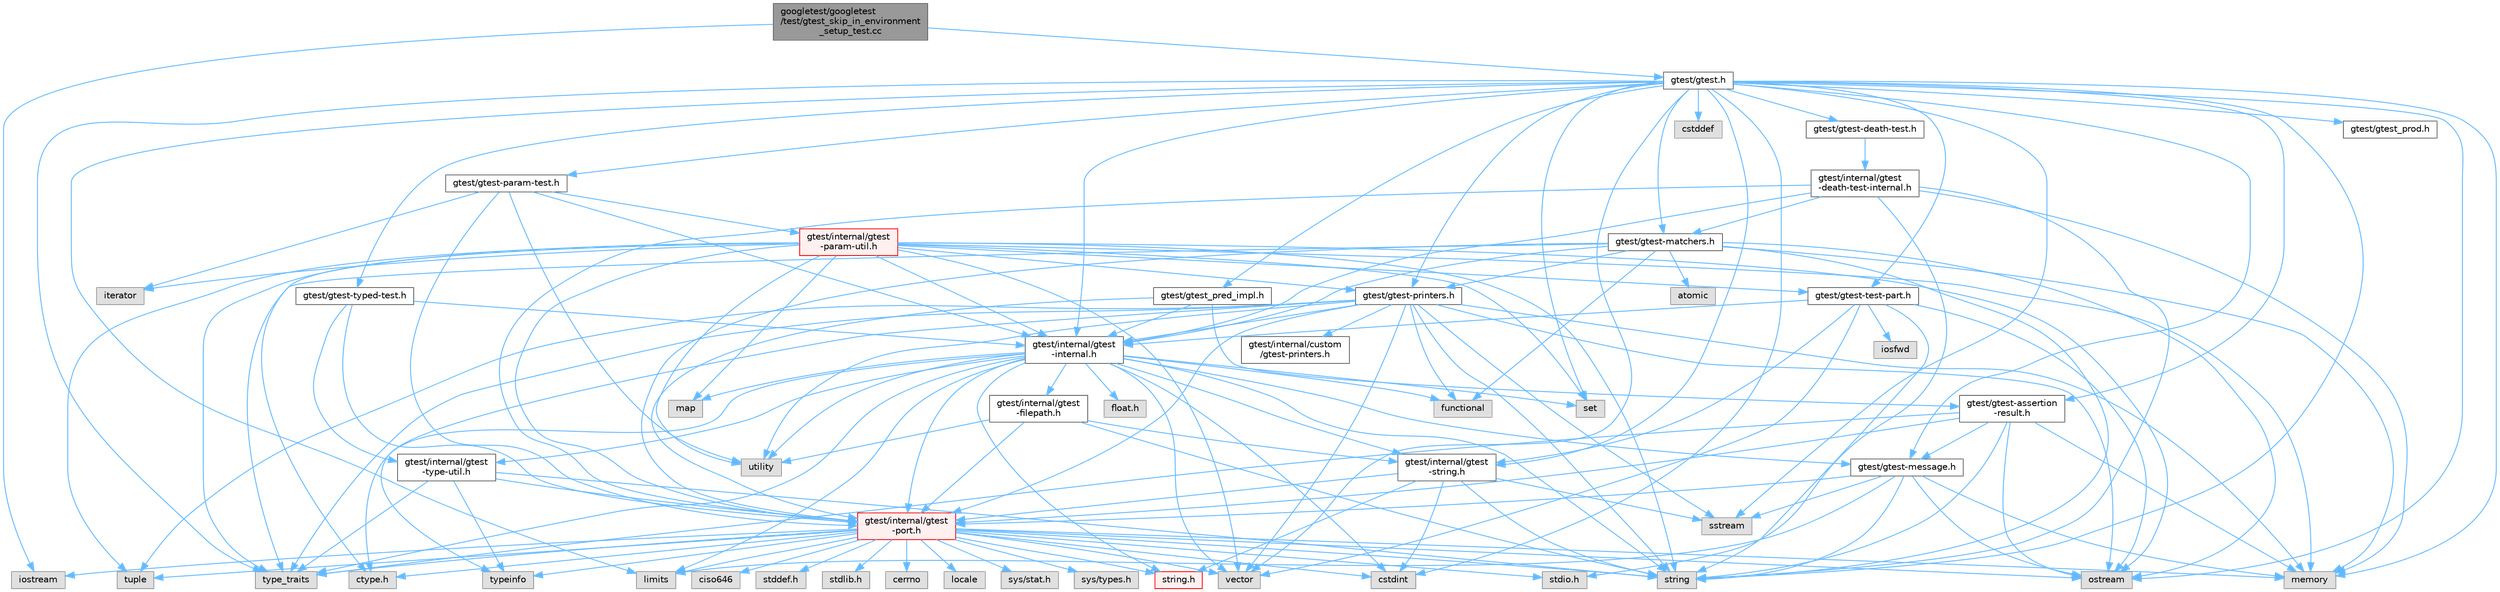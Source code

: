 digraph "googletest/googletest/test/gtest_skip_in_environment_setup_test.cc"
{
 // LATEX_PDF_SIZE
  bgcolor="transparent";
  edge [fontname=Helvetica,fontsize=10,labelfontname=Helvetica,labelfontsize=10];
  node [fontname=Helvetica,fontsize=10,shape=box,height=0.2,width=0.4];
  Node1 [id="Node000001",label="googletest/googletest\l/test/gtest_skip_in_environment\l_setup_test.cc",height=0.2,width=0.4,color="gray40", fillcolor="grey60", style="filled", fontcolor="black",tooltip=" "];
  Node1 -> Node2 [id="edge1_Node000001_Node000002",color="steelblue1",style="solid",tooltip=" "];
  Node2 [id="Node000002",label="iostream",height=0.2,width=0.4,color="grey60", fillcolor="#E0E0E0", style="filled",tooltip=" "];
  Node1 -> Node3 [id="edge2_Node000001_Node000003",color="steelblue1",style="solid",tooltip=" "];
  Node3 [id="Node000003",label="gtest/gtest.h",height=0.2,width=0.4,color="grey40", fillcolor="white", style="filled",URL="$gtest_8h.html",tooltip=" "];
  Node3 -> Node4 [id="edge3_Node000003_Node000004",color="steelblue1",style="solid",tooltip=" "];
  Node4 [id="Node000004",label="cstddef",height=0.2,width=0.4,color="grey60", fillcolor="#E0E0E0", style="filled",tooltip=" "];
  Node3 -> Node5 [id="edge4_Node000003_Node000005",color="steelblue1",style="solid",tooltip=" "];
  Node5 [id="Node000005",label="cstdint",height=0.2,width=0.4,color="grey60", fillcolor="#E0E0E0", style="filled",tooltip=" "];
  Node3 -> Node6 [id="edge5_Node000003_Node000006",color="steelblue1",style="solid",tooltip=" "];
  Node6 [id="Node000006",label="limits",height=0.2,width=0.4,color="grey60", fillcolor="#E0E0E0", style="filled",tooltip=" "];
  Node3 -> Node7 [id="edge6_Node000003_Node000007",color="steelblue1",style="solid",tooltip=" "];
  Node7 [id="Node000007",label="memory",height=0.2,width=0.4,color="grey60", fillcolor="#E0E0E0", style="filled",tooltip=" "];
  Node3 -> Node8 [id="edge7_Node000003_Node000008",color="steelblue1",style="solid",tooltip=" "];
  Node8 [id="Node000008",label="ostream",height=0.2,width=0.4,color="grey60", fillcolor="#E0E0E0", style="filled",tooltip=" "];
  Node3 -> Node9 [id="edge8_Node000003_Node000009",color="steelblue1",style="solid",tooltip=" "];
  Node9 [id="Node000009",label="set",height=0.2,width=0.4,color="grey60", fillcolor="#E0E0E0", style="filled",tooltip=" "];
  Node3 -> Node10 [id="edge9_Node000003_Node000010",color="steelblue1",style="solid",tooltip=" "];
  Node10 [id="Node000010",label="sstream",height=0.2,width=0.4,color="grey60", fillcolor="#E0E0E0", style="filled",tooltip=" "];
  Node3 -> Node11 [id="edge10_Node000003_Node000011",color="steelblue1",style="solid",tooltip=" "];
  Node11 [id="Node000011",label="string",height=0.2,width=0.4,color="grey60", fillcolor="#E0E0E0", style="filled",tooltip=" "];
  Node3 -> Node12 [id="edge11_Node000003_Node000012",color="steelblue1",style="solid",tooltip=" "];
  Node12 [id="Node000012",label="type_traits",height=0.2,width=0.4,color="grey60", fillcolor="#E0E0E0", style="filled",tooltip=" "];
  Node3 -> Node13 [id="edge12_Node000003_Node000013",color="steelblue1",style="solid",tooltip=" "];
  Node13 [id="Node000013",label="vector",height=0.2,width=0.4,color="grey60", fillcolor="#E0E0E0", style="filled",tooltip=" "];
  Node3 -> Node14 [id="edge13_Node000003_Node000014",color="steelblue1",style="solid",tooltip=" "];
  Node14 [id="Node000014",label="gtest/gtest-assertion\l-result.h",height=0.2,width=0.4,color="grey40", fillcolor="white", style="filled",URL="$gtest-assertion-result_8h.html",tooltip=" "];
  Node14 -> Node7 [id="edge14_Node000014_Node000007",color="steelblue1",style="solid",tooltip=" "];
  Node14 -> Node8 [id="edge15_Node000014_Node000008",color="steelblue1",style="solid",tooltip=" "];
  Node14 -> Node11 [id="edge16_Node000014_Node000011",color="steelblue1",style="solid",tooltip=" "];
  Node14 -> Node12 [id="edge17_Node000014_Node000012",color="steelblue1",style="solid",tooltip=" "];
  Node14 -> Node15 [id="edge18_Node000014_Node000015",color="steelblue1",style="solid",tooltip=" "];
  Node15 [id="Node000015",label="gtest/gtest-message.h",height=0.2,width=0.4,color="grey40", fillcolor="white", style="filled",URL="$gtest-message_8h.html",tooltip=" "];
  Node15 -> Node6 [id="edge19_Node000015_Node000006",color="steelblue1",style="solid",tooltip=" "];
  Node15 -> Node7 [id="edge20_Node000015_Node000007",color="steelblue1",style="solid",tooltip=" "];
  Node15 -> Node8 [id="edge21_Node000015_Node000008",color="steelblue1",style="solid",tooltip=" "];
  Node15 -> Node10 [id="edge22_Node000015_Node000010",color="steelblue1",style="solid",tooltip=" "];
  Node15 -> Node11 [id="edge23_Node000015_Node000011",color="steelblue1",style="solid",tooltip=" "];
  Node15 -> Node16 [id="edge24_Node000015_Node000016",color="steelblue1",style="solid",tooltip=" "];
  Node16 [id="Node000016",label="gtest/internal/gtest\l-port.h",height=0.2,width=0.4,color="red", fillcolor="#FFF0F0", style="filled",URL="$gtest-port_8h.html",tooltip=" "];
  Node16 -> Node17 [id="edge25_Node000016_Node000017",color="steelblue1",style="solid",tooltip=" "];
  Node17 [id="Node000017",label="ciso646",height=0.2,width=0.4,color="grey60", fillcolor="#E0E0E0", style="filled",tooltip=" "];
  Node16 -> Node18 [id="edge26_Node000016_Node000018",color="steelblue1",style="solid",tooltip=" "];
  Node18 [id="Node000018",label="ctype.h",height=0.2,width=0.4,color="grey60", fillcolor="#E0E0E0", style="filled",tooltip=" "];
  Node16 -> Node19 [id="edge27_Node000016_Node000019",color="steelblue1",style="solid",tooltip=" "];
  Node19 [id="Node000019",label="stddef.h",height=0.2,width=0.4,color="grey60", fillcolor="#E0E0E0", style="filled",tooltip=" "];
  Node16 -> Node20 [id="edge28_Node000016_Node000020",color="steelblue1",style="solid",tooltip=" "];
  Node20 [id="Node000020",label="stdio.h",height=0.2,width=0.4,color="grey60", fillcolor="#E0E0E0", style="filled",tooltip=" "];
  Node16 -> Node21 [id="edge29_Node000016_Node000021",color="steelblue1",style="solid",tooltip=" "];
  Node21 [id="Node000021",label="stdlib.h",height=0.2,width=0.4,color="grey60", fillcolor="#E0E0E0", style="filled",tooltip=" "];
  Node16 -> Node22 [id="edge30_Node000016_Node000022",color="steelblue1",style="solid",tooltip=" "];
  Node22 [id="Node000022",label="string.h",height=0.2,width=0.4,color="red", fillcolor="#FFF0F0", style="filled",URL="$string_8h.html",tooltip=" "];
  Node16 -> Node33 [id="edge31_Node000016_Node000033",color="steelblue1",style="solid",tooltip=" "];
  Node33 [id="Node000033",label="cerrno",height=0.2,width=0.4,color="grey60", fillcolor="#E0E0E0", style="filled",tooltip=" "];
  Node16 -> Node5 [id="edge32_Node000016_Node000005",color="steelblue1",style="solid",tooltip=" "];
  Node16 -> Node2 [id="edge33_Node000016_Node000002",color="steelblue1",style="solid",tooltip=" "];
  Node16 -> Node6 [id="edge34_Node000016_Node000006",color="steelblue1",style="solid",tooltip=" "];
  Node16 -> Node34 [id="edge35_Node000016_Node000034",color="steelblue1",style="solid",tooltip=" "];
  Node34 [id="Node000034",label="locale",height=0.2,width=0.4,color="grey60", fillcolor="#E0E0E0", style="filled",tooltip=" "];
  Node16 -> Node7 [id="edge36_Node000016_Node000007",color="steelblue1",style="solid",tooltip=" "];
  Node16 -> Node8 [id="edge37_Node000016_Node000008",color="steelblue1",style="solid",tooltip=" "];
  Node16 -> Node11 [id="edge38_Node000016_Node000011",color="steelblue1",style="solid",tooltip=" "];
  Node16 -> Node35 [id="edge39_Node000016_Node000035",color="steelblue1",style="solid",tooltip=" "];
  Node35 [id="Node000035",label="tuple",height=0.2,width=0.4,color="grey60", fillcolor="#E0E0E0", style="filled",tooltip=" "];
  Node16 -> Node12 [id="edge40_Node000016_Node000012",color="steelblue1",style="solid",tooltip=" "];
  Node16 -> Node13 [id="edge41_Node000016_Node000013",color="steelblue1",style="solid",tooltip=" "];
  Node16 -> Node36 [id="edge42_Node000016_Node000036",color="steelblue1",style="solid",tooltip=" "];
  Node36 [id="Node000036",label="sys/stat.h",height=0.2,width=0.4,color="grey60", fillcolor="#E0E0E0", style="filled",tooltip=" "];
  Node16 -> Node37 [id="edge43_Node000016_Node000037",color="steelblue1",style="solid",tooltip=" "];
  Node37 [id="Node000037",label="sys/types.h",height=0.2,width=0.4,color="grey60", fillcolor="#E0E0E0", style="filled",tooltip=" "];
  Node16 -> Node43 [id="edge44_Node000016_Node000043",color="steelblue1",style="solid",tooltip=" "];
  Node43 [id="Node000043",label="typeinfo",height=0.2,width=0.4,color="grey60", fillcolor="#E0E0E0", style="filled",tooltip=" "];
  Node14 -> Node16 [id="edge45_Node000014_Node000016",color="steelblue1",style="solid",tooltip=" "];
  Node3 -> Node44 [id="edge46_Node000003_Node000044",color="steelblue1",style="solid",tooltip=" "];
  Node44 [id="Node000044",label="gtest/gtest-death-test.h",height=0.2,width=0.4,color="grey40", fillcolor="white", style="filled",URL="$gtest-death-test_8h.html",tooltip=" "];
  Node44 -> Node45 [id="edge47_Node000044_Node000045",color="steelblue1",style="solid",tooltip=" "];
  Node45 [id="Node000045",label="gtest/internal/gtest\l-death-test-internal.h",height=0.2,width=0.4,color="grey40", fillcolor="white", style="filled",URL="$gtest-death-test-internal_8h.html",tooltip=" "];
  Node45 -> Node20 [id="edge48_Node000045_Node000020",color="steelblue1",style="solid",tooltip=" "];
  Node45 -> Node7 [id="edge49_Node000045_Node000007",color="steelblue1",style="solid",tooltip=" "];
  Node45 -> Node11 [id="edge50_Node000045_Node000011",color="steelblue1",style="solid",tooltip=" "];
  Node45 -> Node46 [id="edge51_Node000045_Node000046",color="steelblue1",style="solid",tooltip=" "];
  Node46 [id="Node000046",label="gtest/gtest-matchers.h",height=0.2,width=0.4,color="grey40", fillcolor="white", style="filled",URL="$gtest-matchers_8h.html",tooltip=" "];
  Node46 -> Node47 [id="edge52_Node000046_Node000047",color="steelblue1",style="solid",tooltip=" "];
  Node47 [id="Node000047",label="atomic",height=0.2,width=0.4,color="grey60", fillcolor="#E0E0E0", style="filled",tooltip=" "];
  Node46 -> Node48 [id="edge53_Node000046_Node000048",color="steelblue1",style="solid",tooltip=" "];
  Node48 [id="Node000048",label="functional",height=0.2,width=0.4,color="grey60", fillcolor="#E0E0E0", style="filled",tooltip=" "];
  Node46 -> Node7 [id="edge54_Node000046_Node000007",color="steelblue1",style="solid",tooltip=" "];
  Node46 -> Node8 [id="edge55_Node000046_Node000008",color="steelblue1",style="solid",tooltip=" "];
  Node46 -> Node11 [id="edge56_Node000046_Node000011",color="steelblue1",style="solid",tooltip=" "];
  Node46 -> Node12 [id="edge57_Node000046_Node000012",color="steelblue1",style="solid",tooltip=" "];
  Node46 -> Node49 [id="edge58_Node000046_Node000049",color="steelblue1",style="solid",tooltip=" "];
  Node49 [id="Node000049",label="gtest/gtest-printers.h",height=0.2,width=0.4,color="grey40", fillcolor="white", style="filled",URL="$gtest-printers_8h.html",tooltip=" "];
  Node49 -> Node48 [id="edge59_Node000049_Node000048",color="steelblue1",style="solid",tooltip=" "];
  Node49 -> Node7 [id="edge60_Node000049_Node000007",color="steelblue1",style="solid",tooltip=" "];
  Node49 -> Node8 [id="edge61_Node000049_Node000008",color="steelblue1",style="solid",tooltip=" "];
  Node49 -> Node10 [id="edge62_Node000049_Node000010",color="steelblue1",style="solid",tooltip=" "];
  Node49 -> Node11 [id="edge63_Node000049_Node000011",color="steelblue1",style="solid",tooltip=" "];
  Node49 -> Node35 [id="edge64_Node000049_Node000035",color="steelblue1",style="solid",tooltip=" "];
  Node49 -> Node12 [id="edge65_Node000049_Node000012",color="steelblue1",style="solid",tooltip=" "];
  Node49 -> Node43 [id="edge66_Node000049_Node000043",color="steelblue1",style="solid",tooltip=" "];
  Node49 -> Node27 [id="edge67_Node000049_Node000027",color="steelblue1",style="solid",tooltip=" "];
  Node27 [id="Node000027",label="utility",height=0.2,width=0.4,color="grey60", fillcolor="#E0E0E0", style="filled",tooltip=" "];
  Node49 -> Node13 [id="edge68_Node000049_Node000013",color="steelblue1",style="solid",tooltip=" "];
  Node49 -> Node50 [id="edge69_Node000049_Node000050",color="steelblue1",style="solid",tooltip=" "];
  Node50 [id="Node000050",label="gtest/internal/gtest\l-internal.h",height=0.2,width=0.4,color="grey40", fillcolor="white", style="filled",URL="$gtest-internal_8h.html",tooltip=" "];
  Node50 -> Node16 [id="edge70_Node000050_Node000016",color="steelblue1",style="solid",tooltip=" "];
  Node50 -> Node18 [id="edge71_Node000050_Node000018",color="steelblue1",style="solid",tooltip=" "];
  Node50 -> Node51 [id="edge72_Node000050_Node000051",color="steelblue1",style="solid",tooltip=" "];
  Node51 [id="Node000051",label="float.h",height=0.2,width=0.4,color="grey60", fillcolor="#E0E0E0", style="filled",tooltip=" "];
  Node50 -> Node22 [id="edge73_Node000050_Node000022",color="steelblue1",style="solid",tooltip=" "];
  Node50 -> Node5 [id="edge74_Node000050_Node000005",color="steelblue1",style="solid",tooltip=" "];
  Node50 -> Node48 [id="edge75_Node000050_Node000048",color="steelblue1",style="solid",tooltip=" "];
  Node50 -> Node6 [id="edge76_Node000050_Node000006",color="steelblue1",style="solid",tooltip=" "];
  Node50 -> Node52 [id="edge77_Node000050_Node000052",color="steelblue1",style="solid",tooltip=" "];
  Node52 [id="Node000052",label="map",height=0.2,width=0.4,color="grey60", fillcolor="#E0E0E0", style="filled",tooltip=" "];
  Node50 -> Node9 [id="edge78_Node000050_Node000009",color="steelblue1",style="solid",tooltip=" "];
  Node50 -> Node11 [id="edge79_Node000050_Node000011",color="steelblue1",style="solid",tooltip=" "];
  Node50 -> Node12 [id="edge80_Node000050_Node000012",color="steelblue1",style="solid",tooltip=" "];
  Node50 -> Node27 [id="edge81_Node000050_Node000027",color="steelblue1",style="solid",tooltip=" "];
  Node50 -> Node13 [id="edge82_Node000050_Node000013",color="steelblue1",style="solid",tooltip=" "];
  Node50 -> Node15 [id="edge83_Node000050_Node000015",color="steelblue1",style="solid",tooltip=" "];
  Node50 -> Node53 [id="edge84_Node000050_Node000053",color="steelblue1",style="solid",tooltip=" "];
  Node53 [id="Node000053",label="gtest/internal/gtest\l-filepath.h",height=0.2,width=0.4,color="grey40", fillcolor="white", style="filled",URL="$gtest-filepath_8h.html",tooltip=" "];
  Node53 -> Node11 [id="edge85_Node000053_Node000011",color="steelblue1",style="solid",tooltip=" "];
  Node53 -> Node27 [id="edge86_Node000053_Node000027",color="steelblue1",style="solid",tooltip=" "];
  Node53 -> Node16 [id="edge87_Node000053_Node000016",color="steelblue1",style="solid",tooltip=" "];
  Node53 -> Node54 [id="edge88_Node000053_Node000054",color="steelblue1",style="solid",tooltip=" "];
  Node54 [id="Node000054",label="gtest/internal/gtest\l-string.h",height=0.2,width=0.4,color="grey40", fillcolor="white", style="filled",URL="$gtest-string_8h.html",tooltip=" "];
  Node54 -> Node22 [id="edge89_Node000054_Node000022",color="steelblue1",style="solid",tooltip=" "];
  Node54 -> Node5 [id="edge90_Node000054_Node000005",color="steelblue1",style="solid",tooltip=" "];
  Node54 -> Node10 [id="edge91_Node000054_Node000010",color="steelblue1",style="solid",tooltip=" "];
  Node54 -> Node11 [id="edge92_Node000054_Node000011",color="steelblue1",style="solid",tooltip=" "];
  Node54 -> Node16 [id="edge93_Node000054_Node000016",color="steelblue1",style="solid",tooltip=" "];
  Node50 -> Node54 [id="edge94_Node000050_Node000054",color="steelblue1",style="solid",tooltip=" "];
  Node50 -> Node55 [id="edge95_Node000050_Node000055",color="steelblue1",style="solid",tooltip=" "];
  Node55 [id="Node000055",label="gtest/internal/gtest\l-type-util.h",height=0.2,width=0.4,color="grey40", fillcolor="white", style="filled",URL="$gtest-type-util_8h.html",tooltip=" "];
  Node55 -> Node11 [id="edge96_Node000055_Node000011",color="steelblue1",style="solid",tooltip=" "];
  Node55 -> Node12 [id="edge97_Node000055_Node000012",color="steelblue1",style="solid",tooltip=" "];
  Node55 -> Node43 [id="edge98_Node000055_Node000043",color="steelblue1",style="solid",tooltip=" "];
  Node55 -> Node16 [id="edge99_Node000055_Node000016",color="steelblue1",style="solid",tooltip=" "];
  Node49 -> Node16 [id="edge100_Node000049_Node000016",color="steelblue1",style="solid",tooltip=" "];
  Node49 -> Node56 [id="edge101_Node000049_Node000056",color="steelblue1",style="solid",tooltip=" "];
  Node56 [id="Node000056",label="gtest/internal/custom\l/gtest-printers.h",height=0.2,width=0.4,color="grey40", fillcolor="white", style="filled",URL="$internal_2custom_2gtest-printers_8h.html",tooltip=" "];
  Node46 -> Node50 [id="edge102_Node000046_Node000050",color="steelblue1",style="solid",tooltip=" "];
  Node46 -> Node16 [id="edge103_Node000046_Node000016",color="steelblue1",style="solid",tooltip=" "];
  Node45 -> Node50 [id="edge104_Node000045_Node000050",color="steelblue1",style="solid",tooltip=" "];
  Node45 -> Node16 [id="edge105_Node000045_Node000016",color="steelblue1",style="solid",tooltip=" "];
  Node3 -> Node46 [id="edge106_Node000003_Node000046",color="steelblue1",style="solid",tooltip=" "];
  Node3 -> Node15 [id="edge107_Node000003_Node000015",color="steelblue1",style="solid",tooltip=" "];
  Node3 -> Node57 [id="edge108_Node000003_Node000057",color="steelblue1",style="solid",tooltip=" "];
  Node57 [id="Node000057",label="gtest/gtest-param-test.h",height=0.2,width=0.4,color="grey40", fillcolor="white", style="filled",URL="$gtest-param-test_8h.html",tooltip=" "];
  Node57 -> Node29 [id="edge109_Node000057_Node000029",color="steelblue1",style="solid",tooltip=" "];
  Node29 [id="Node000029",label="iterator",height=0.2,width=0.4,color="grey60", fillcolor="#E0E0E0", style="filled",tooltip=" "];
  Node57 -> Node27 [id="edge110_Node000057_Node000027",color="steelblue1",style="solid",tooltip=" "];
  Node57 -> Node50 [id="edge111_Node000057_Node000050",color="steelblue1",style="solid",tooltip=" "];
  Node57 -> Node58 [id="edge112_Node000057_Node000058",color="steelblue1",style="solid",tooltip=" "];
  Node58 [id="Node000058",label="gtest/internal/gtest\l-param-util.h",height=0.2,width=0.4,color="red", fillcolor="#FFF0F0", style="filled",URL="$gtest-param-util_8h.html",tooltip=" "];
  Node58 -> Node18 [id="edge113_Node000058_Node000018",color="steelblue1",style="solid",tooltip=" "];
  Node58 -> Node29 [id="edge114_Node000058_Node000029",color="steelblue1",style="solid",tooltip=" "];
  Node58 -> Node52 [id="edge115_Node000058_Node000052",color="steelblue1",style="solid",tooltip=" "];
  Node58 -> Node7 [id="edge116_Node000058_Node000007",color="steelblue1",style="solid",tooltip=" "];
  Node58 -> Node8 [id="edge117_Node000058_Node000008",color="steelblue1",style="solid",tooltip=" "];
  Node58 -> Node9 [id="edge118_Node000058_Node000009",color="steelblue1",style="solid",tooltip=" "];
  Node58 -> Node11 [id="edge119_Node000058_Node000011",color="steelblue1",style="solid",tooltip=" "];
  Node58 -> Node35 [id="edge120_Node000058_Node000035",color="steelblue1",style="solid",tooltip=" "];
  Node58 -> Node12 [id="edge121_Node000058_Node000012",color="steelblue1",style="solid",tooltip=" "];
  Node58 -> Node27 [id="edge122_Node000058_Node000027",color="steelblue1",style="solid",tooltip=" "];
  Node58 -> Node13 [id="edge123_Node000058_Node000013",color="steelblue1",style="solid",tooltip=" "];
  Node58 -> Node49 [id="edge124_Node000058_Node000049",color="steelblue1",style="solid",tooltip=" "];
  Node58 -> Node61 [id="edge125_Node000058_Node000061",color="steelblue1",style="solid",tooltip=" "];
  Node61 [id="Node000061",label="gtest/gtest-test-part.h",height=0.2,width=0.4,color="grey40", fillcolor="white", style="filled",URL="$gtest-test-part_8h.html",tooltip=" "];
  Node61 -> Node62 [id="edge126_Node000061_Node000062",color="steelblue1",style="solid",tooltip=" "];
  Node62 [id="Node000062",label="iosfwd",height=0.2,width=0.4,color="grey60", fillcolor="#E0E0E0", style="filled",tooltip=" "];
  Node61 -> Node8 [id="edge127_Node000061_Node000008",color="steelblue1",style="solid",tooltip=" "];
  Node61 -> Node11 [id="edge128_Node000061_Node000011",color="steelblue1",style="solid",tooltip=" "];
  Node61 -> Node13 [id="edge129_Node000061_Node000013",color="steelblue1",style="solid",tooltip=" "];
  Node61 -> Node50 [id="edge130_Node000061_Node000050",color="steelblue1",style="solid",tooltip=" "];
  Node61 -> Node54 [id="edge131_Node000061_Node000054",color="steelblue1",style="solid",tooltip=" "];
  Node58 -> Node50 [id="edge132_Node000058_Node000050",color="steelblue1",style="solid",tooltip=" "];
  Node58 -> Node16 [id="edge133_Node000058_Node000016",color="steelblue1",style="solid",tooltip=" "];
  Node57 -> Node16 [id="edge134_Node000057_Node000016",color="steelblue1",style="solid",tooltip=" "];
  Node3 -> Node49 [id="edge135_Node000003_Node000049",color="steelblue1",style="solid",tooltip=" "];
  Node3 -> Node61 [id="edge136_Node000003_Node000061",color="steelblue1",style="solid",tooltip=" "];
  Node3 -> Node63 [id="edge137_Node000003_Node000063",color="steelblue1",style="solid",tooltip=" "];
  Node63 [id="Node000063",label="gtest/gtest-typed-test.h",height=0.2,width=0.4,color="grey40", fillcolor="white", style="filled",URL="$gtest-typed-test_8h.html",tooltip=" "];
  Node63 -> Node50 [id="edge138_Node000063_Node000050",color="steelblue1",style="solid",tooltip=" "];
  Node63 -> Node16 [id="edge139_Node000063_Node000016",color="steelblue1",style="solid",tooltip=" "];
  Node63 -> Node55 [id="edge140_Node000063_Node000055",color="steelblue1",style="solid",tooltip=" "];
  Node3 -> Node64 [id="edge141_Node000003_Node000064",color="steelblue1",style="solid",tooltip=" "];
  Node64 [id="Node000064",label="gtest/gtest_pred_impl.h",height=0.2,width=0.4,color="grey40", fillcolor="white", style="filled",URL="$gtest__pred__impl_8h.html",tooltip=" "];
  Node64 -> Node14 [id="edge142_Node000064_Node000014",color="steelblue1",style="solid",tooltip=" "];
  Node64 -> Node50 [id="edge143_Node000064_Node000050",color="steelblue1",style="solid",tooltip=" "];
  Node64 -> Node16 [id="edge144_Node000064_Node000016",color="steelblue1",style="solid",tooltip=" "];
  Node3 -> Node65 [id="edge145_Node000003_Node000065",color="steelblue1",style="solid",tooltip=" "];
  Node65 [id="Node000065",label="gtest/gtest_prod.h",height=0.2,width=0.4,color="grey40", fillcolor="white", style="filled",URL="$gtest__prod_8h.html",tooltip=" "];
  Node3 -> Node50 [id="edge146_Node000003_Node000050",color="steelblue1",style="solid",tooltip=" "];
  Node3 -> Node54 [id="edge147_Node000003_Node000054",color="steelblue1",style="solid",tooltip=" "];
}
